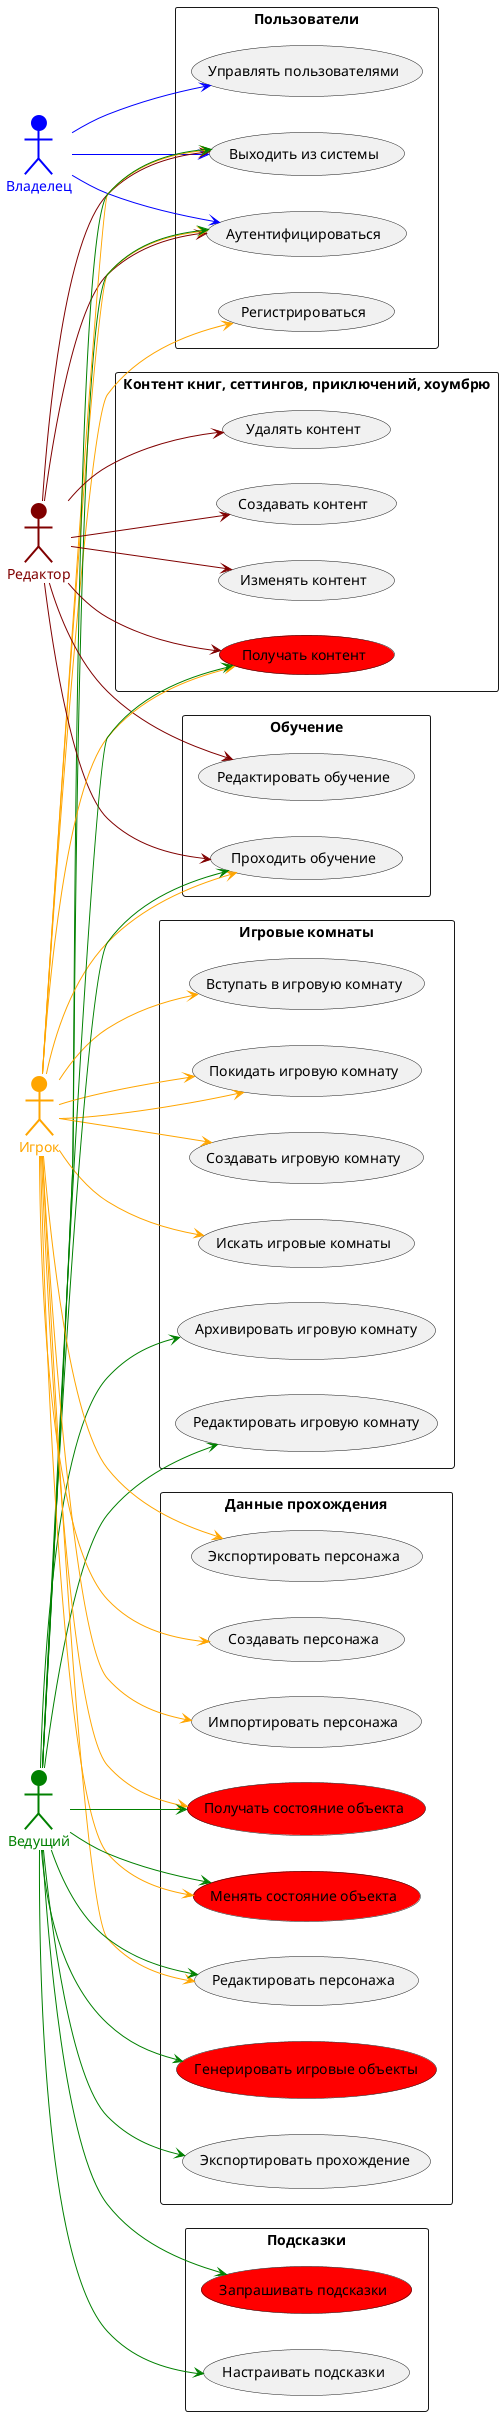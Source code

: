 @startuml
left to right direction

actor "Владелец" as UO $UO #blue;line:blue;line.bold;text:blue
actor "Редактор" as UE $UE #maroon;line:maroon;line.bold;text:maroon
actor "Игрок" as UP $UP #orange;line:orange;line.bold;text:orange
actor "Ведущий" as UD $UD #green;line:green;line.bold;text:green

rectangle "Пользователи" as Users {
    usecase "Регистрироваться" as Register
    usecase "Аутентифицироваться" as Auth
    usecase "Управлять пользователями" as ManageUsers
    usecase "Выходить из системы" as Logout
    UP --> Register #orange
    UO --> Auth #blue
    UE --> Auth #maroon
    UP --> Auth #orange
    UD --> Auth #green
    UO --> ManageUsers #blue
    UO --> Logout #blue
    UE --> Logout #maroon
    UP --> Logout #orange
    UD --> Logout #green
}

rectangle "Игровые комнаты" as Rooms {
    usecase "Создавать игровую комнату" as CreateRoom
    usecase "Редактировать игровую комнату" as EditRoom
    usecase "Архивировать игровую комнату" as ArchiveRoom
    usecase "Искать игровые комнаты" as SearchRoom
    usecase "Вступать в игровую комнату" as JoinRoom
    usecase "Покидать игровую комнату" as LeaveRoom
    UD --> EditRoom #green
    UD --> ArchiveRoom #green
    UP --> CreateRoom #orange
    UP --> SearchRoom #orange
    UP --> JoinRoom #orange
    UP --> LeaveRoom #orange
}

rectangle "Обучение" as Education {
    usecase "Проходить обучение" as Learn
    usecase "Редактировать обучение" as EditLearn
    UP --> LeaveRoom #orange
    UE --> Learn #maroon
    UE --> EditLearn #maroon
    UP --> Learn #orange
    UD --> Learn #green
}

rectangle "Контент книг, сеттингов, приключений, хоумбрю" as Content {
    usecase "Получать контент" as ReadContent #red
    usecase "Создавать контент" as CreateContent
    usecase "Изменять контент" as EditContent
    usecase "Удалять контент" as DeleteContent
    UE --> CreateContent #maroon
    UE --> EditContent #maroon
    UE --> DeleteContent #maroon
    UE --> ReadContent #maroon
    UP --> ReadContent #orange
    UD --> ReadContent #green
}

rectangle "Данные прохождения" as Campaigns {
    usecase "Получать состояние объекта" as GetState #red
    usecase "Менять состояние объекта" as ChangeState #red
    usecase "Генерировать игровые объекты" as Generate #red
    usecase "Создавать персонажа" as CreateChar
    usecase "Редактировать персонажа" as EditChar
    usecase "Импортировать персонажа" as ImportChar
    usecase "Экспортировать персонажа" as ExportChar
    usecase "Экспортировать прохождение" as ExportHistory
    UP --> GetState #orange
    UP --> ChangeState #orange
    UP --> CreateChar #orange
    UP --> EditChar #orange
    UP --> ImportChar #orange
    UP --> ExportChar #orange
    UD --> Generate #green
    UD --> GetState #green
    UD --> ChangeState #green
    UD --> EditChar #green
    UD --> ExportHistory #green
}

rectangle "Подсказки" as Hints {
    usecase "Запрашивать подсказки" as AskHint #red
    usecase "Настраивать подсказки" as TuneHint
    UD --> AskHint #green
    UD --> TuneHint #green
}

'remove Hints
'remove Users
'remove Education
'remove Rooms
'remove UO
'remove UE
remove @unlinked
@enduml
